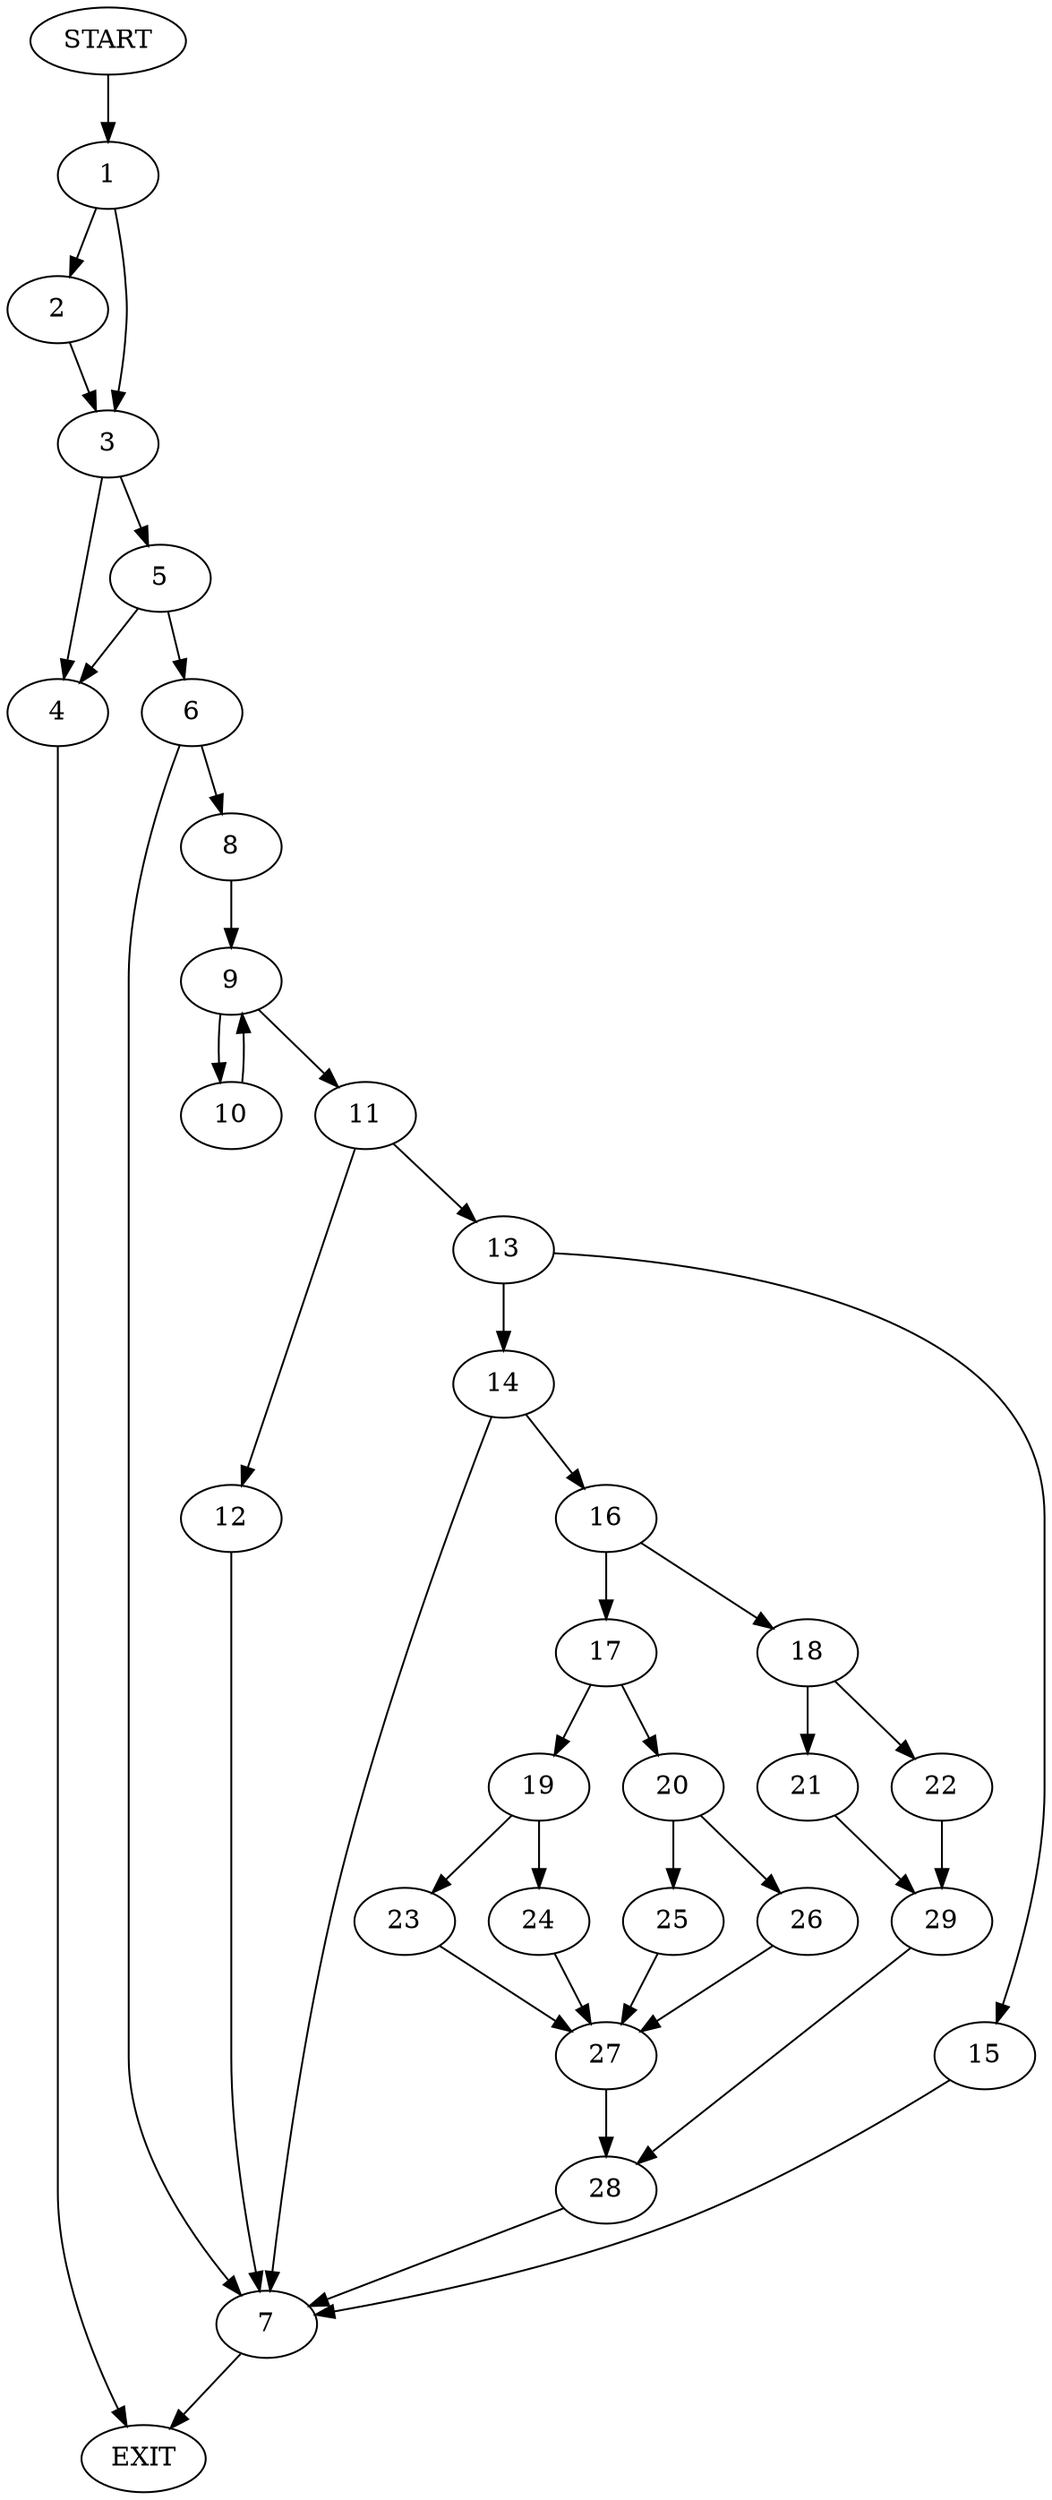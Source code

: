 digraph {
0 [label="START"]
30 [label="EXIT"]
0 -> 1
1 -> 2
1 -> 3
2 -> 3
3 -> 4
3 -> 5
5 -> 4
5 -> 6
4 -> 30
6 -> 7
6 -> 8
8 -> 9
7 -> 30
9 -> 10
9 -> 11
10 -> 9
11 -> 12
11 -> 13
12 -> 7
13 -> 14
13 -> 15
14 -> 7
14 -> 16
15 -> 7
16 -> 17
16 -> 18
17 -> 19
17 -> 20
18 -> 21
18 -> 22
19 -> 23
19 -> 24
20 -> 25
20 -> 26
24 -> 27
23 -> 27
27 -> 28
25 -> 27
26 -> 27
28 -> 7
21 -> 29
22 -> 29
29 -> 28
}
